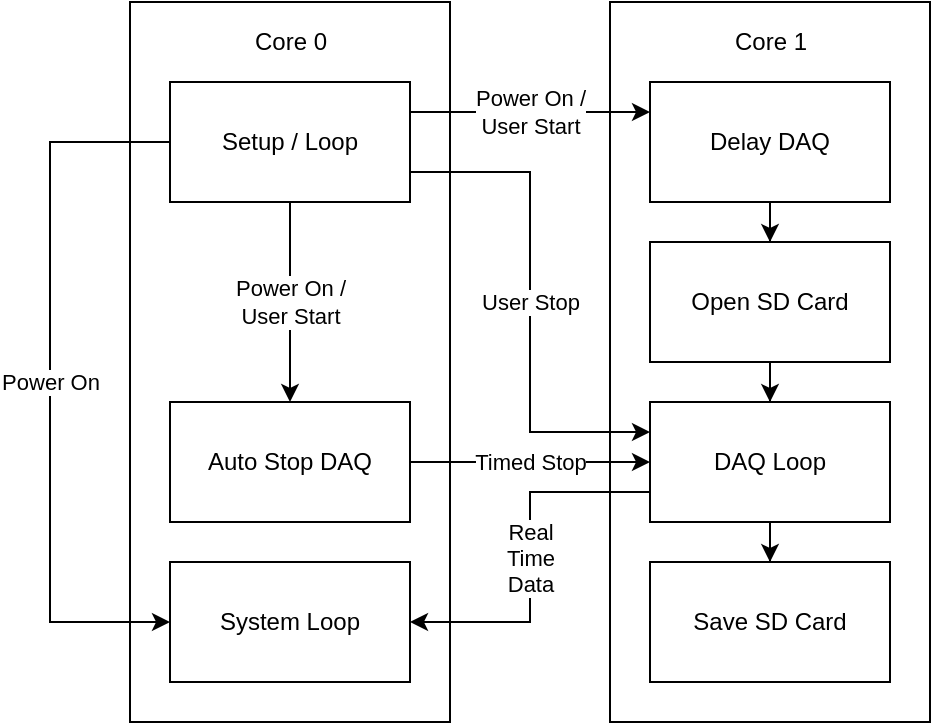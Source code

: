 <mxfile version="14.5.1" type="device"><diagram id="UakkcRWYBTSGgxRuU7XU" name="Page-1"><mxGraphModel dx="1037" dy="850" grid="1" gridSize="10" guides="1" tooltips="1" connect="1" arrows="1" fold="1" page="1" pageScale="1" pageWidth="850" pageHeight="1100" math="0" shadow="0"><root><mxCell id="0"/><mxCell id="1" parent="0"/><mxCell id="E8oMqoZQqGd545uNQiM0-13" value="" style="rounded=0;whiteSpace=wrap;html=1;" parent="1" vertex="1"><mxGeometry x="250" y="190" width="160" height="360" as="geometry"/></mxCell><mxCell id="E8oMqoZQqGd545uNQiM0-14" value="Core 0" style="text;html=1;align=center;verticalAlign=middle;resizable=0;points=[];autosize=1;" parent="1" vertex="1"><mxGeometry x="305" y="200" width="50" height="20" as="geometry"/></mxCell><mxCell id="E8oMqoZQqGd545uNQiM0-15" value="System Loop" style="rounded=0;whiteSpace=wrap;html=1;" parent="1" vertex="1"><mxGeometry x="270" y="470" width="120" height="60" as="geometry"/></mxCell><mxCell id="E8oMqoZQqGd545uNQiM0-16" value="" style="rounded=0;whiteSpace=wrap;html=1;" parent="1" vertex="1"><mxGeometry x="490" y="190" width="160" height="360" as="geometry"/></mxCell><mxCell id="E8oMqoZQqGd545uNQiM0-20" style="edgeStyle=orthogonalEdgeStyle;rounded=0;orthogonalLoop=1;jettySize=auto;html=1;exitX=0.5;exitY=1;exitDx=0;exitDy=0;" parent="1" source="E8oMqoZQqGd545uNQiM0-17" target="E8oMqoZQqGd545uNQiM0-19" edge="1"><mxGeometry relative="1" as="geometry"/></mxCell><mxCell id="E8oMqoZQqGd545uNQiM0-17" value="Delay DAQ" style="rounded=0;whiteSpace=wrap;html=1;" parent="1" vertex="1"><mxGeometry x="510" y="230" width="120" height="60" as="geometry"/></mxCell><mxCell id="E8oMqoZQqGd545uNQiM0-29" value="Timed Stop" style="edgeStyle=orthogonalEdgeStyle;rounded=0;orthogonalLoop=1;jettySize=auto;html=1;exitX=1;exitY=0.5;exitDx=0;exitDy=0;entryX=0;entryY=0.5;entryDx=0;entryDy=0;" parent="1" source="E8oMqoZQqGd545uNQiM0-18" target="E8oMqoZQqGd545uNQiM0-37" edge="1"><mxGeometry relative="1" as="geometry"/></mxCell><mxCell id="E8oMqoZQqGd545uNQiM0-18" value="Auto Stop DAQ" style="rounded=0;whiteSpace=wrap;html=1;" parent="1" vertex="1"><mxGeometry x="270" y="390" width="120" height="60" as="geometry"/></mxCell><mxCell id="E8oMqoZQqGd545uNQiM0-39" style="edgeStyle=orthogonalEdgeStyle;rounded=0;orthogonalLoop=1;jettySize=auto;html=1;exitX=0.5;exitY=1;exitDx=0;exitDy=0;" parent="1" source="E8oMqoZQqGd545uNQiM0-19" target="E8oMqoZQqGd545uNQiM0-37" edge="1"><mxGeometry relative="1" as="geometry"/></mxCell><mxCell id="E8oMqoZQqGd545uNQiM0-19" value="Open SD Card" style="rounded=0;whiteSpace=wrap;html=1;" parent="1" vertex="1"><mxGeometry x="510" y="310" width="120" height="60" as="geometry"/></mxCell><mxCell id="E8oMqoZQqGd545uNQiM0-22" value="Core 1" style="text;html=1;align=center;verticalAlign=middle;resizable=0;points=[];autosize=1;" parent="1" vertex="1"><mxGeometry x="545" y="200" width="50" height="20" as="geometry"/></mxCell><mxCell id="E8oMqoZQqGd545uNQiM0-27" value="Power On /&lt;br&gt;User Start" style="edgeStyle=orthogonalEdgeStyle;rounded=0;orthogonalLoop=1;jettySize=auto;html=1;exitX=1;exitY=0.25;exitDx=0;exitDy=0;entryX=0;entryY=0.25;entryDx=0;entryDy=0;" parent="1" source="E8oMqoZQqGd545uNQiM0-24" target="E8oMqoZQqGd545uNQiM0-17" edge="1"><mxGeometry relative="1" as="geometry"/></mxCell><mxCell id="E8oMqoZQqGd545uNQiM0-28" value="Power On /&lt;br&gt;User Start" style="edgeStyle=orthogonalEdgeStyle;rounded=0;orthogonalLoop=1;jettySize=auto;html=1;exitX=0.5;exitY=1;exitDx=0;exitDy=0;" parent="1" source="E8oMqoZQqGd545uNQiM0-24" target="E8oMqoZQqGd545uNQiM0-18" edge="1"><mxGeometry relative="1" as="geometry"/></mxCell><mxCell id="E8oMqoZQqGd545uNQiM0-30" value="User Stop" style="edgeStyle=orthogonalEdgeStyle;rounded=0;orthogonalLoop=1;jettySize=auto;html=1;exitX=1;exitY=0.75;exitDx=0;exitDy=0;entryX=0;entryY=0.25;entryDx=0;entryDy=0;" parent="1" source="E8oMqoZQqGd545uNQiM0-24" target="E8oMqoZQqGd545uNQiM0-37" edge="1"><mxGeometry relative="1" as="geometry"/></mxCell><mxCell id="E8oMqoZQqGd545uNQiM0-32" value="Power On" style="edgeStyle=orthogonalEdgeStyle;rounded=0;orthogonalLoop=1;jettySize=auto;html=1;exitX=0;exitY=0.5;exitDx=0;exitDy=0;entryX=0;entryY=0.5;entryDx=0;entryDy=0;" parent="1" source="E8oMqoZQqGd545uNQiM0-24" target="E8oMqoZQqGd545uNQiM0-15" edge="1"><mxGeometry relative="1" as="geometry"><Array as="points"><mxPoint x="210" y="260"/><mxPoint x="210" y="500"/></Array></mxGeometry></mxCell><mxCell id="E8oMqoZQqGd545uNQiM0-24" value="Setup / Loop" style="rounded=0;whiteSpace=wrap;html=1;" parent="1" vertex="1"><mxGeometry x="270" y="230" width="120" height="60" as="geometry"/></mxCell><mxCell id="E8oMqoZQqGd545uNQiM0-40" style="edgeStyle=orthogonalEdgeStyle;rounded=0;orthogonalLoop=1;jettySize=auto;html=1;exitX=0.5;exitY=1;exitDx=0;exitDy=0;" parent="1" source="E8oMqoZQqGd545uNQiM0-37" target="E8oMqoZQqGd545uNQiM0-38" edge="1"><mxGeometry relative="1" as="geometry"/></mxCell><mxCell id="E8oMqoZQqGd545uNQiM0-41" value="Real&lt;br&gt;Time&lt;br&gt;Data" style="edgeStyle=orthogonalEdgeStyle;rounded=0;orthogonalLoop=1;jettySize=auto;html=1;exitX=0;exitY=0.75;exitDx=0;exitDy=0;entryX=1;entryY=0.5;entryDx=0;entryDy=0;" parent="1" source="E8oMqoZQqGd545uNQiM0-37" target="E8oMqoZQqGd545uNQiM0-15" edge="1"><mxGeometry relative="1" as="geometry"/></mxCell><mxCell id="E8oMqoZQqGd545uNQiM0-37" value="DAQ Loop" style="rounded=0;whiteSpace=wrap;html=1;" parent="1" vertex="1"><mxGeometry x="510" y="390" width="120" height="60" as="geometry"/></mxCell><mxCell id="E8oMqoZQqGd545uNQiM0-38" value="Save SD Card" style="rounded=0;whiteSpace=wrap;html=1;" parent="1" vertex="1"><mxGeometry x="510" y="470" width="120" height="60" as="geometry"/></mxCell></root></mxGraphModel></diagram></mxfile>